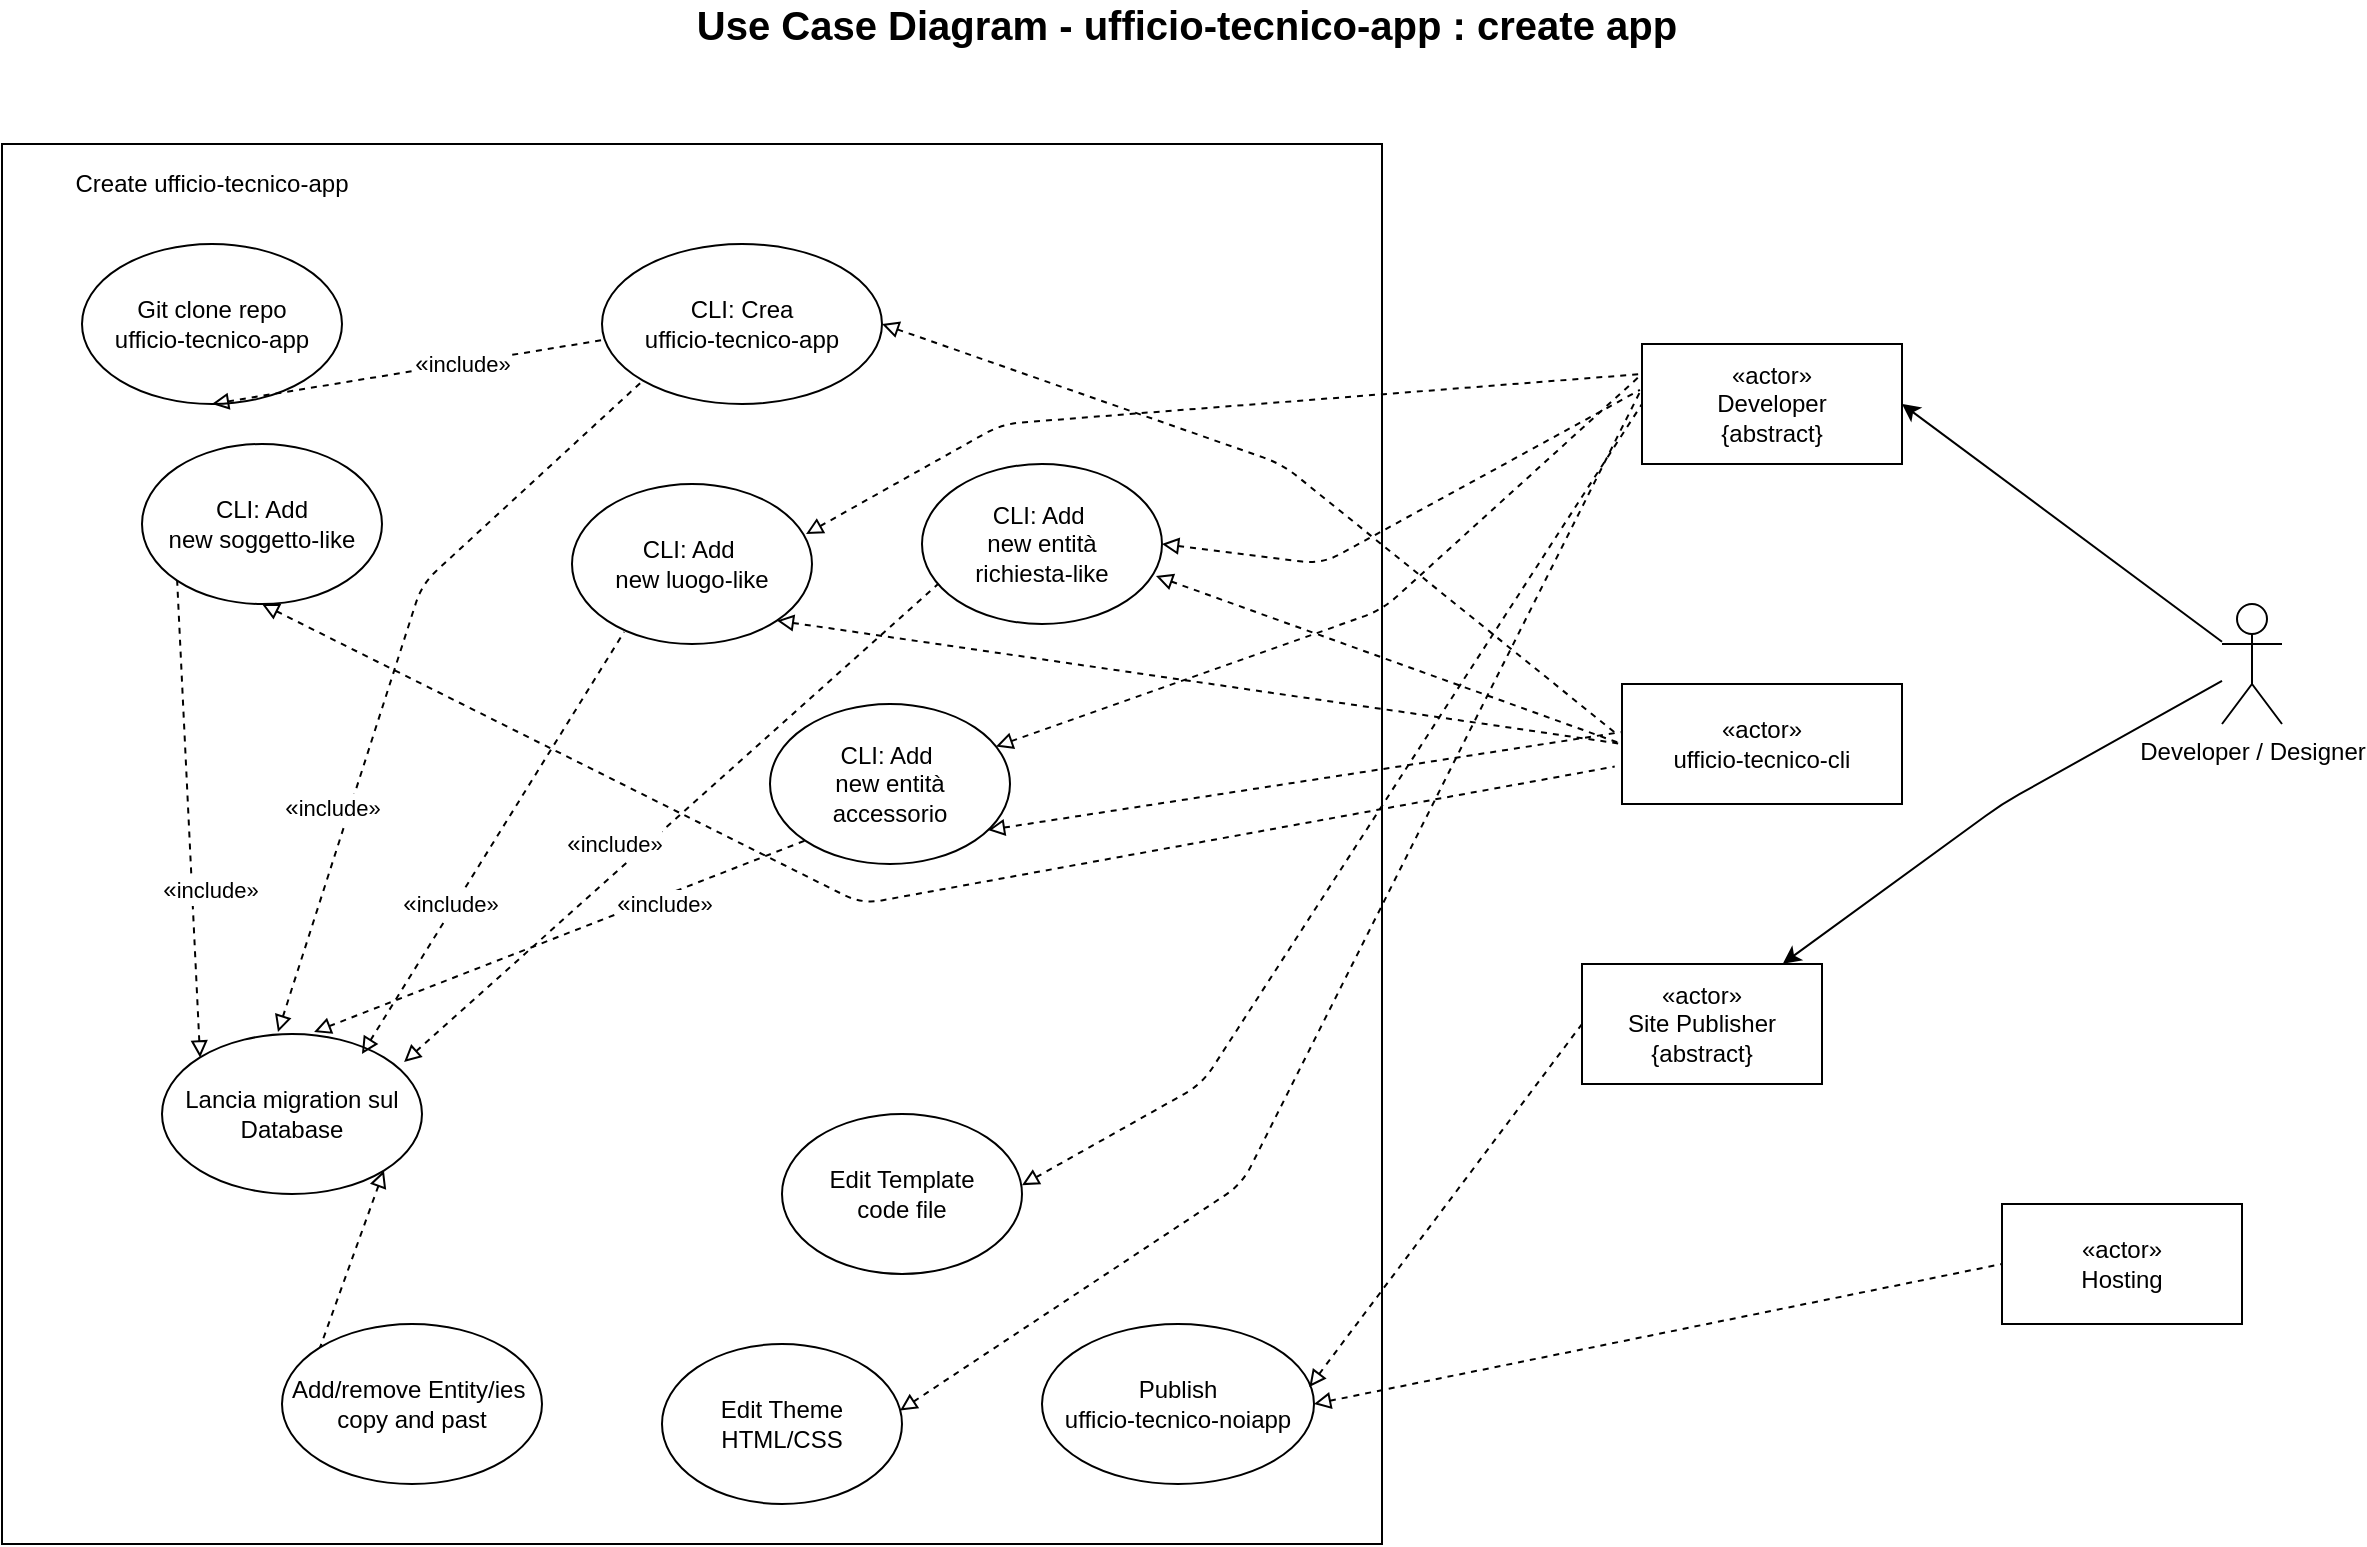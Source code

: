 <mxfile version="13.1.3">
    <diagram id="cpvimrTGd2H6IUNWrMBu" name="Page-1">
        <mxGraphModel dx="1965" dy="689" grid="1" gridSize="10" guides="1" tooltips="1" connect="1" arrows="1" fold="1" page="1" pageScale="1" pageWidth="827" pageHeight="1169" math="0" shadow="0">
            <root>
                <mxCell id="0"/>
                <mxCell id="1" parent="0"/>
                <mxCell id="2" value="" style="rounded=0;whiteSpace=wrap;html=1;" parent="1" vertex="1">
                    <mxGeometry x="-150" y="100" width="690" height="700" as="geometry"/>
                </mxCell>
                <mxCell id="dpqHK9en1lOp_nEywDLZ-10" value="«actor»&lt;br&gt;Hosting" style="rounded=0;whiteSpace=wrap;html=1;" parent="1" vertex="1">
                    <mxGeometry x="850" y="630" width="120" height="60" as="geometry"/>
                </mxCell>
                <mxCell id="dpqHK9en1lOp_nEywDLZ-12" value="Create ufficio-tecnico-app" style="text;html=1;strokeColor=none;fillColor=none;align=center;verticalAlign=middle;whiteSpace=wrap;rounded=0;" parent="1" vertex="1">
                    <mxGeometry x="-135" y="110" width="180" height="20" as="geometry"/>
                </mxCell>
                <mxCell id="dpqHK9en1lOp_nEywDLZ-19" value="«actor»&lt;br&gt;Developer&lt;br&gt;{abstract}" style="rounded=0;whiteSpace=wrap;html=1;" parent="1" vertex="1">
                    <mxGeometry x="670" y="200" width="130" height="60" as="geometry"/>
                </mxCell>
                <mxCell id="dpqHK9en1lOp_nEywDLZ-21" value="«actor»&lt;br&gt;Site Publisher&lt;br&gt;{abstract}" style="rounded=0;whiteSpace=wrap;html=1;" parent="1" vertex="1">
                    <mxGeometry x="640" y="510" width="120" height="60" as="geometry"/>
                </mxCell>
                <mxCell id="dpqHK9en1lOp_nEywDLZ-22" value="Publish&lt;br&gt;ufficio-tecnico-noiapp" style="ellipse;whiteSpace=wrap;html=1;" parent="1" vertex="1">
                    <mxGeometry x="370" y="690" width="136" height="80" as="geometry"/>
                </mxCell>
                <mxCell id="dpqHK9en1lOp_nEywDLZ-28" value="Developer / Designer" style="shape=umlActor;verticalLabelPosition=bottom;labelBackgroundColor=#ffffff;verticalAlign=top;html=1;outlineConnect=0;" parent="1" vertex="1">
                    <mxGeometry x="960" y="330" width="30" height="60" as="geometry"/>
                </mxCell>
                <mxCell id="dpqHK9en1lOp_nEywDLZ-32" value="" style="endArrow=classic;html=1;entryX=1;entryY=0.5;entryDx=0;entryDy=0;" parent="1" source="dpqHK9en1lOp_nEywDLZ-28" target="dpqHK9en1lOp_nEywDLZ-19" edge="1">
                    <mxGeometry width="50" height="50" relative="1" as="geometry">
                        <mxPoint x="870" y="280" as="sourcePoint"/>
                        <mxPoint x="770" y="270" as="targetPoint"/>
                    </mxGeometry>
                </mxCell>
                <mxCell id="dpqHK9en1lOp_nEywDLZ-33" value="" style="endArrow=classic;html=1;entryX=0.837;entryY=-0.003;entryDx=0;entryDy=0;entryPerimeter=0;" parent="1" source="dpqHK9en1lOp_nEywDLZ-28" target="dpqHK9en1lOp_nEywDLZ-21" edge="1">
                    <mxGeometry width="50" height="50" relative="1" as="geometry">
                        <mxPoint x="870" y="290" as="sourcePoint"/>
                        <mxPoint x="780" y="280" as="targetPoint"/>
                        <Array as="points">
                            <mxPoint x="850" y="430"/>
                        </Array>
                    </mxGeometry>
                </mxCell>
                <mxCell id="dpqHK9en1lOp_nEywDLZ-44" value="" style="endArrow=none;dashed=1;html=1;entryX=0;entryY=0.5;entryDx=0;entryDy=0;exitX=1;exitY=0.5;exitDx=0;exitDy=0;endFill=0;startArrow=block;startFill=0;" parent="1" source="dpqHK9en1lOp_nEywDLZ-22" target="dpqHK9en1lOp_nEywDLZ-10" edge="1">
                    <mxGeometry width="50" height="50" relative="1" as="geometry">
                        <mxPoint x="780" y="570" as="sourcePoint"/>
                        <mxPoint x="830" y="520" as="targetPoint"/>
                    </mxGeometry>
                </mxCell>
                <mxCell id="dpqHK9en1lOp_nEywDLZ-45" value="" style="endArrow=none;dashed=1;html=1;entryX=0;entryY=0.5;entryDx=0;entryDy=0;endFill=0;startArrow=block;startFill=0;exitX=0.983;exitY=0.394;exitDx=0;exitDy=0;exitPerimeter=0;" parent="1" source="dpqHK9en1lOp_nEywDLZ-22" target="dpqHK9en1lOp_nEywDLZ-21" edge="1">
                    <mxGeometry width="50" height="50" relative="1" as="geometry">
                        <mxPoint x="510.0" y="740" as="sourcePoint"/>
                        <mxPoint x="860" y="720" as="targetPoint"/>
                    </mxGeometry>
                </mxCell>
                <mxCell id="dpqHK9en1lOp_nEywDLZ-61" value="Git clone repo&lt;br&gt;ufficio-tecnico-app" style="ellipse;whiteSpace=wrap;html=1;" parent="1" vertex="1">
                    <mxGeometry x="-110" y="150" width="130" height="80" as="geometry"/>
                </mxCell>
                <mxCell id="dpqHK9en1lOp_nEywDLZ-63" value="Edit Template&lt;br&gt;code file" style="ellipse;whiteSpace=wrap;html=1;" parent="1" vertex="1">
                    <mxGeometry x="240" y="585" width="120" height="80" as="geometry"/>
                </mxCell>
                <mxCell id="dpqHK9en1lOp_nEywDLZ-64" value="Edit Theme&lt;br&gt;HTML/CSS" style="ellipse;whiteSpace=wrap;html=1;" parent="1" vertex="1">
                    <mxGeometry x="180" y="700" width="120" height="80" as="geometry"/>
                </mxCell>
                <mxCell id="dpqHK9en1lOp_nEywDLZ-65" value="Add/remove Entity/ies&amp;nbsp;&lt;br&gt;copy and past" style="ellipse;whiteSpace=wrap;html=1;" parent="1" vertex="1">
                    <mxGeometry x="-10" y="690" width="130" height="80" as="geometry"/>
                </mxCell>
                <mxCell id="dpqHK9en1lOp_nEywDLZ-67" value="" style="endArrow=none;dashed=1;html=1;entryX=0;entryY=0.5;entryDx=0;entryDy=0;endFill=0;startArrow=block;startFill=0;exitX=1;exitY=0.445;exitDx=0;exitDy=0;exitPerimeter=0;" parent="1" source="dpqHK9en1lOp_nEywDLZ-63" target="dpqHK9en1lOp_nEywDLZ-19" edge="1">
                    <mxGeometry width="50" height="50" relative="1" as="geometry">
                        <mxPoint x="460.0" y="370" as="sourcePoint"/>
                        <mxPoint x="840.12" y="504.3" as="targetPoint"/>
                        <Array as="points">
                            <mxPoint x="450" y="570"/>
                        </Array>
                    </mxGeometry>
                </mxCell>
                <mxCell id="dpqHK9en1lOp_nEywDLZ-68" value="" style="endArrow=none;dashed=1;html=1;entryX=0;entryY=0.25;entryDx=0;entryDy=0;endFill=0;startArrow=block;startFill=0;" parent="1" source="3" target="dpqHK9en1lOp_nEywDLZ-19" edge="1">
                    <mxGeometry width="50" height="50" relative="1" as="geometry">
                        <mxPoint x="538.4" y="330.8" as="sourcePoint"/>
                        <mxPoint x="850.12" y="454.3" as="targetPoint"/>
                        <Array as="points">
                            <mxPoint x="540" y="333"/>
                        </Array>
                    </mxGeometry>
                </mxCell>
                <mxCell id="dpqHK9en1lOp_nEywDLZ-69" value="" style="endArrow=none;dashed=1;html=1;entryX=-0.005;entryY=0.387;entryDx=0;entryDy=0;endFill=0;startArrow=block;startFill=0;exitX=0.992;exitY=0.416;exitDx=0;exitDy=0;exitPerimeter=0;entryPerimeter=0;" parent="1" source="dpqHK9en1lOp_nEywDLZ-64" target="dpqHK9en1lOp_nEywDLZ-19" edge="1">
                    <mxGeometry width="50" height="50" relative="1" as="geometry">
                        <mxPoint x="548.36" y="320" as="sourcePoint"/>
                        <mxPoint x="650" y="375" as="targetPoint"/>
                        <Array as="points">
                            <mxPoint x="470" y="620"/>
                        </Array>
                    </mxGeometry>
                </mxCell>
                <mxCell id="dpqHK9en1lOp_nEywDLZ-72" value="&lt;b&gt;&lt;font style=&quot;font-size: 20px&quot;&gt;Use Case Diagram - ufficio-tecnico-app : create app&lt;/font&gt;&lt;/b&gt;" style="text;html=1;strokeColor=none;fillColor=none;align=center;verticalAlign=middle;whiteSpace=wrap;rounded=0;" parent="1" vertex="1">
                    <mxGeometry x="155" y="30" width="575" height="20" as="geometry"/>
                </mxCell>
                <mxCell id="QjcF26rHx8UoM6_mHcur-11" value="CLI: Add&amp;nbsp;&lt;br&gt;new luogo-like" style="ellipse;whiteSpace=wrap;html=1;" parent="1" vertex="1">
                    <mxGeometry x="135" y="270" width="120" height="80" as="geometry"/>
                </mxCell>
                <mxCell id="QjcF26rHx8UoM6_mHcur-12" value="CLI: Add &lt;br&gt;new soggetto-like" style="ellipse;whiteSpace=wrap;html=1;" parent="1" vertex="1">
                    <mxGeometry x="-80" y="250" width="120" height="80" as="geometry"/>
                </mxCell>
                <mxCell id="QjcF26rHx8UoM6_mHcur-13" value="CLI: Crea&lt;br&gt;ufficio-tecnico-app" style="ellipse;whiteSpace=wrap;html=1;" parent="1" vertex="1">
                    <mxGeometry x="150" y="150" width="140" height="80" as="geometry"/>
                </mxCell>
                <mxCell id="QjcF26rHx8UoM6_mHcur-17" value="" style="endArrow=none;dashed=1;html=1;entryX=0.01;entryY=0.598;entryDx=0;entryDy=0;endFill=0;startArrow=block;startFill=0;exitX=0.5;exitY=1;exitDx=0;exitDy=0;entryPerimeter=0;" parent="1" source="dpqHK9en1lOp_nEywDLZ-61" target="QjcF26rHx8UoM6_mHcur-13" edge="1">
                    <mxGeometry width="50" height="50" relative="1" as="geometry">
                        <mxPoint x="330" y="240" as="sourcePoint"/>
                        <mxPoint x="600" y="245" as="targetPoint"/>
                    </mxGeometry>
                </mxCell>
                <mxCell id="QjcF26rHx8UoM6_mHcur-18" value="&lt;span style=&quot;font-size: 12px&quot;&gt;«&lt;/span&gt;include»" style="edgeLabel;html=1;align=center;verticalAlign=middle;resizable=0;points=[];" parent="QjcF26rHx8UoM6_mHcur-17" vertex="1" connectable="0">
                    <mxGeometry x="-0.261" y="1" relative="1" as="geometry">
                        <mxPoint x="52.13" y="-7.06" as="offset"/>
                    </mxGeometry>
                </mxCell>
                <mxCell id="QjcF26rHx8UoM6_mHcur-22" value="«actor»&lt;br&gt;ufficio-tecnico-cli" style="rounded=0;whiteSpace=wrap;html=1;" parent="1" vertex="1">
                    <mxGeometry x="660" y="370" width="140" height="60" as="geometry"/>
                </mxCell>
                <mxCell id="QjcF26rHx8UoM6_mHcur-23" value="" style="endArrow=none;dashed=1;html=1;entryX=0;entryY=0.5;entryDx=0;entryDy=0;exitX=1;exitY=1;exitDx=0;exitDy=0;endFill=0;startArrow=block;startFill=0;" parent="1" source="QjcF26rHx8UoM6_mHcur-11" target="QjcF26rHx8UoM6_mHcur-22" edge="1">
                    <mxGeometry width="50" height="50" relative="1" as="geometry">
                        <mxPoint x="354" y="710" as="sourcePoint"/>
                        <mxPoint x="940" y="625" as="targetPoint"/>
                        <Array as="points"/>
                    </mxGeometry>
                </mxCell>
                <mxCell id="QjcF26rHx8UoM6_mHcur-24" value="" style="endArrow=none;dashed=1;html=1;entryX=-0.017;entryY=0.421;entryDx=0;entryDy=0;exitX=1;exitY=0.5;exitDx=0;exitDy=0;endFill=0;startArrow=block;startFill=0;entryPerimeter=0;" parent="1" source="QjcF26rHx8UoM6_mHcur-13" target="QjcF26rHx8UoM6_mHcur-22" edge="1">
                    <mxGeometry width="50" height="50" relative="1" as="geometry">
                        <mxPoint x="450" y="370" as="sourcePoint"/>
                        <mxPoint x="650" y="400" as="targetPoint"/>
                        <Array as="points">
                            <mxPoint x="490" y="260"/>
                        </Array>
                    </mxGeometry>
                </mxCell>
                <mxCell id="QjcF26rHx8UoM6_mHcur-25" value="" style="endArrow=none;dashed=1;html=1;entryX=-0.026;entryY=0.688;entryDx=0;entryDy=0;exitX=0.5;exitY=1;exitDx=0;exitDy=0;endFill=0;startArrow=block;startFill=0;entryPerimeter=0;" parent="1" source="QjcF26rHx8UoM6_mHcur-12" target="QjcF26rHx8UoM6_mHcur-22" edge="1">
                    <mxGeometry width="50" height="50" relative="1" as="geometry">
                        <mxPoint x="460" y="380" as="sourcePoint"/>
                        <mxPoint x="660" y="410" as="targetPoint"/>
                        <Array as="points">
                            <mxPoint x="280" y="480"/>
                        </Array>
                    </mxGeometry>
                </mxCell>
                <mxCell id="3" value="CLI: Add&amp;nbsp;&lt;br&gt;new entità&lt;br&gt;accessorio" style="ellipse;whiteSpace=wrap;html=1;" parent="1" vertex="1">
                    <mxGeometry x="234" y="380" width="120" height="80" as="geometry"/>
                </mxCell>
                <mxCell id="6" value="" style="endArrow=none;dashed=1;html=1;entryX=0;entryY=0.4;entryDx=0;entryDy=0;exitX=0.908;exitY=0.788;exitDx=0;exitDy=0;endFill=0;startArrow=block;startFill=0;entryPerimeter=0;exitPerimeter=0;" parent="1" source="3" target="QjcF26rHx8UoM6_mHcur-22" edge="1">
                    <mxGeometry width="50" height="50" relative="1" as="geometry">
                        <mxPoint x="325" y="360" as="sourcePoint"/>
                        <mxPoint x="630" y="390" as="targetPoint"/>
                    </mxGeometry>
                </mxCell>
                <mxCell id="8" value="Lancia migration sul&lt;br&gt;Database" style="ellipse;whiteSpace=wrap;html=1;" parent="1" vertex="1">
                    <mxGeometry x="-70" y="545" width="130" height="80" as="geometry"/>
                </mxCell>
                <mxCell id="9" value="" style="endArrow=none;dashed=1;html=1;entryX=0;entryY=1;entryDx=0;entryDy=0;endFill=0;startArrow=block;startFill=0;exitX=0.446;exitY=-0.012;exitDx=0;exitDy=0;exitPerimeter=0;" parent="1" source="8" target="QjcF26rHx8UoM6_mHcur-13" edge="1">
                    <mxGeometry width="50" height="50" relative="1" as="geometry">
                        <mxPoint x="145" y="230" as="sourcePoint"/>
                        <mxPoint x="271.4" y="237.84" as="targetPoint"/>
                        <Array as="points">
                            <mxPoint x="60" y="320"/>
                        </Array>
                    </mxGeometry>
                </mxCell>
                <mxCell id="10" value="&lt;span style=&quot;font-size: 12px&quot;&gt;«&lt;/span&gt;include»" style="edgeLabel;html=1;align=center;verticalAlign=middle;resizable=0;points=[];" parent="9" vertex="1" connectable="0">
                    <mxGeometry x="-0.261" y="1" relative="1" as="geometry">
                        <mxPoint x="-15.8" y="23.8" as="offset"/>
                    </mxGeometry>
                </mxCell>
                <mxCell id="11" value="" style="endArrow=none;dashed=1;html=1;entryX=0;entryY=1;entryDx=0;entryDy=0;endFill=0;startArrow=block;startFill=0;exitX=0.585;exitY=-0.012;exitDx=0;exitDy=0;exitPerimeter=0;" parent="1" source="8" target="3" edge="1">
                    <mxGeometry width="50" height="50" relative="1" as="geometry">
                        <mxPoint x="145" y="230" as="sourcePoint"/>
                        <mxPoint x="271.4" y="237.84" as="targetPoint"/>
                        <Array as="points"/>
                    </mxGeometry>
                </mxCell>
                <mxCell id="12" value="&lt;span style=&quot;font-size: 12px&quot;&gt;«&lt;/span&gt;include»" style="edgeLabel;html=1;align=center;verticalAlign=middle;resizable=0;points=[];" parent="11" vertex="1" connectable="0">
                    <mxGeometry x="-0.261" y="1" relative="1" as="geometry">
                        <mxPoint x="83.94" y="-27.86" as="offset"/>
                    </mxGeometry>
                </mxCell>
                <mxCell id="13" value="" style="endArrow=none;dashed=1;html=1;entryX=0.217;entryY=0.925;entryDx=0;entryDy=0;endFill=0;startArrow=block;startFill=0;exitX=0.769;exitY=0.125;exitDx=0;exitDy=0;entryPerimeter=0;exitPerimeter=0;" parent="1" source="8" target="QjcF26rHx8UoM6_mHcur-11" edge="1">
                    <mxGeometry width="50" height="50" relative="1" as="geometry">
                        <mxPoint x="155" y="240" as="sourcePoint"/>
                        <mxPoint x="281.4" y="247.84" as="targetPoint"/>
                    </mxGeometry>
                </mxCell>
                <mxCell id="14" value="&lt;span style=&quot;font-size: 12px&quot;&gt;«&lt;/span&gt;include»" style="edgeLabel;html=1;align=center;verticalAlign=middle;resizable=0;points=[];" parent="13" vertex="1" connectable="0">
                    <mxGeometry x="-0.261" y="1" relative="1" as="geometry">
                        <mxPoint x="-3.45" y="3.68" as="offset"/>
                    </mxGeometry>
                </mxCell>
                <mxCell id="15" value="" style="endArrow=none;dashed=1;html=1;entryX=0;entryY=1;entryDx=0;entryDy=0;endFill=0;startArrow=block;startFill=0;exitX=0;exitY=0;exitDx=0;exitDy=0;" parent="1" source="8" target="QjcF26rHx8UoM6_mHcur-12" edge="1">
                    <mxGeometry width="50" height="50" relative="1" as="geometry">
                        <mxPoint x="165" y="250" as="sourcePoint"/>
                        <mxPoint x="291.4" y="257.84" as="targetPoint"/>
                    </mxGeometry>
                </mxCell>
                <mxCell id="16" value="&lt;span style=&quot;font-size: 12px&quot;&gt;«&lt;/span&gt;include»" style="edgeLabel;html=1;align=center;verticalAlign=middle;resizable=0;points=[];" parent="15" vertex="1" connectable="0">
                    <mxGeometry x="-0.261" y="1" relative="1" as="geometry">
                        <mxPoint x="9.65" y="4.36" as="offset"/>
                    </mxGeometry>
                </mxCell>
                <mxCell id="17" value="" style="endArrow=none;dashed=1;html=1;entryX=0;entryY=0;entryDx=0;entryDy=0;endFill=0;startArrow=block;startFill=0;exitX=1;exitY=1;exitDx=0;exitDy=0;" parent="1" source="8" target="dpqHK9en1lOp_nEywDLZ-65" edge="1">
                    <mxGeometry width="50" height="50" relative="1" as="geometry">
                        <mxPoint x="366.962" y="631.716" as="sourcePoint"/>
                        <mxPoint x="620" y="180" as="targetPoint"/>
                        <Array as="points"/>
                    </mxGeometry>
                </mxCell>
                <mxCell id="18" value="CLI: Add&amp;nbsp;&lt;br&gt;new entità&lt;br&gt;richiesta-like" style="ellipse;whiteSpace=wrap;html=1;" vertex="1" parent="1">
                    <mxGeometry x="310" y="260" width="120" height="80" as="geometry"/>
                </mxCell>
                <mxCell id="21" value="" style="endArrow=none;dashed=1;html=1;entryX=-0.008;entryY=0.383;entryDx=0;entryDy=0;endFill=0;startArrow=block;startFill=0;entryPerimeter=0;exitX=1;exitY=0.5;exitDx=0;exitDy=0;" edge="1" parent="1" source="18" target="dpqHK9en1lOp_nEywDLZ-19">
                    <mxGeometry width="50" height="50" relative="1" as="geometry">
                        <mxPoint x="357.004" y="411.255" as="sourcePoint"/>
                        <mxPoint x="680" y="225" as="targetPoint"/>
                        <Array as="points">
                            <mxPoint x="510" y="310"/>
                        </Array>
                    </mxGeometry>
                </mxCell>
                <mxCell id="22" value="" style="endArrow=none;dashed=1;html=1;entryX=0;entryY=0.5;entryDx=0;entryDy=0;endFill=0;startArrow=block;startFill=0;exitX=0.975;exitY=0.7;exitDx=0;exitDy=0;exitPerimeter=0;" edge="1" parent="1" source="18" target="QjcF26rHx8UoM6_mHcur-22">
                    <mxGeometry width="50" height="50" relative="1" as="geometry">
                        <mxPoint x="440" y="310" as="sourcePoint"/>
                        <mxPoint x="678.96" y="232.98" as="targetPoint"/>
                        <Array as="points"/>
                    </mxGeometry>
                </mxCell>
                <mxCell id="23" value="" style="endArrow=none;dashed=1;html=1;entryX=0;entryY=0.25;entryDx=0;entryDy=0;endFill=0;startArrow=block;startFill=0;exitX=0.975;exitY=0.313;exitDx=0;exitDy=0;exitPerimeter=0;" edge="1" parent="1" source="QjcF26rHx8UoM6_mHcur-11" target="dpqHK9en1lOp_nEywDLZ-19">
                    <mxGeometry width="50" height="50" relative="1" as="geometry">
                        <mxPoint x="440" y="310" as="sourcePoint"/>
                        <mxPoint x="678.96" y="232.98" as="targetPoint"/>
                        <Array as="points">
                            <mxPoint x="350" y="240"/>
                        </Array>
                    </mxGeometry>
                </mxCell>
                <mxCell id="24" value="" style="endArrow=none;dashed=1;html=1;entryX=0.067;entryY=0.75;entryDx=0;entryDy=0;endFill=0;startArrow=block;startFill=0;entryPerimeter=0;exitX=0.931;exitY=0.175;exitDx=0;exitDy=0;exitPerimeter=0;" edge="1" parent="1" source="8" target="18">
                    <mxGeometry width="50" height="50" relative="1" as="geometry">
                        <mxPoint x="45" y="550" as="sourcePoint"/>
                        <mxPoint x="324.96" y="310" as="targetPoint"/>
                    </mxGeometry>
                </mxCell>
                <mxCell id="25" value="&lt;span style=&quot;font-size: 12px&quot;&gt;«&lt;/span&gt;include»" style="edgeLabel;html=1;align=center;verticalAlign=middle;resizable=0;points=[];" vertex="1" connectable="0" parent="24">
                    <mxGeometry x="-0.261" y="1" relative="1" as="geometry">
                        <mxPoint x="6.28" y="-20.22" as="offset"/>
                    </mxGeometry>
                </mxCell>
            </root>
        </mxGraphModel>
    </diagram>
</mxfile>
